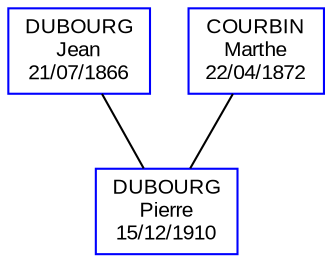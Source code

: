 digraph {
	rankdir = "BT";

	node [shape = box, fontname = "Arial", fontsize = 10];

	edge [dir = none];

	node [color = blue];
	122 [label="DUBOURG\nPierre\n15/12/1910", shape=box];
	122 -> 18;

	node [color = blue];
	18 [label="DUBOURG\nJean\n21/07/1866", shape=box];
	122 -> 19;

	node [color = green];
	19 [label="COURBIN\nMarthe\n22/04/1872", shape=box];
}
